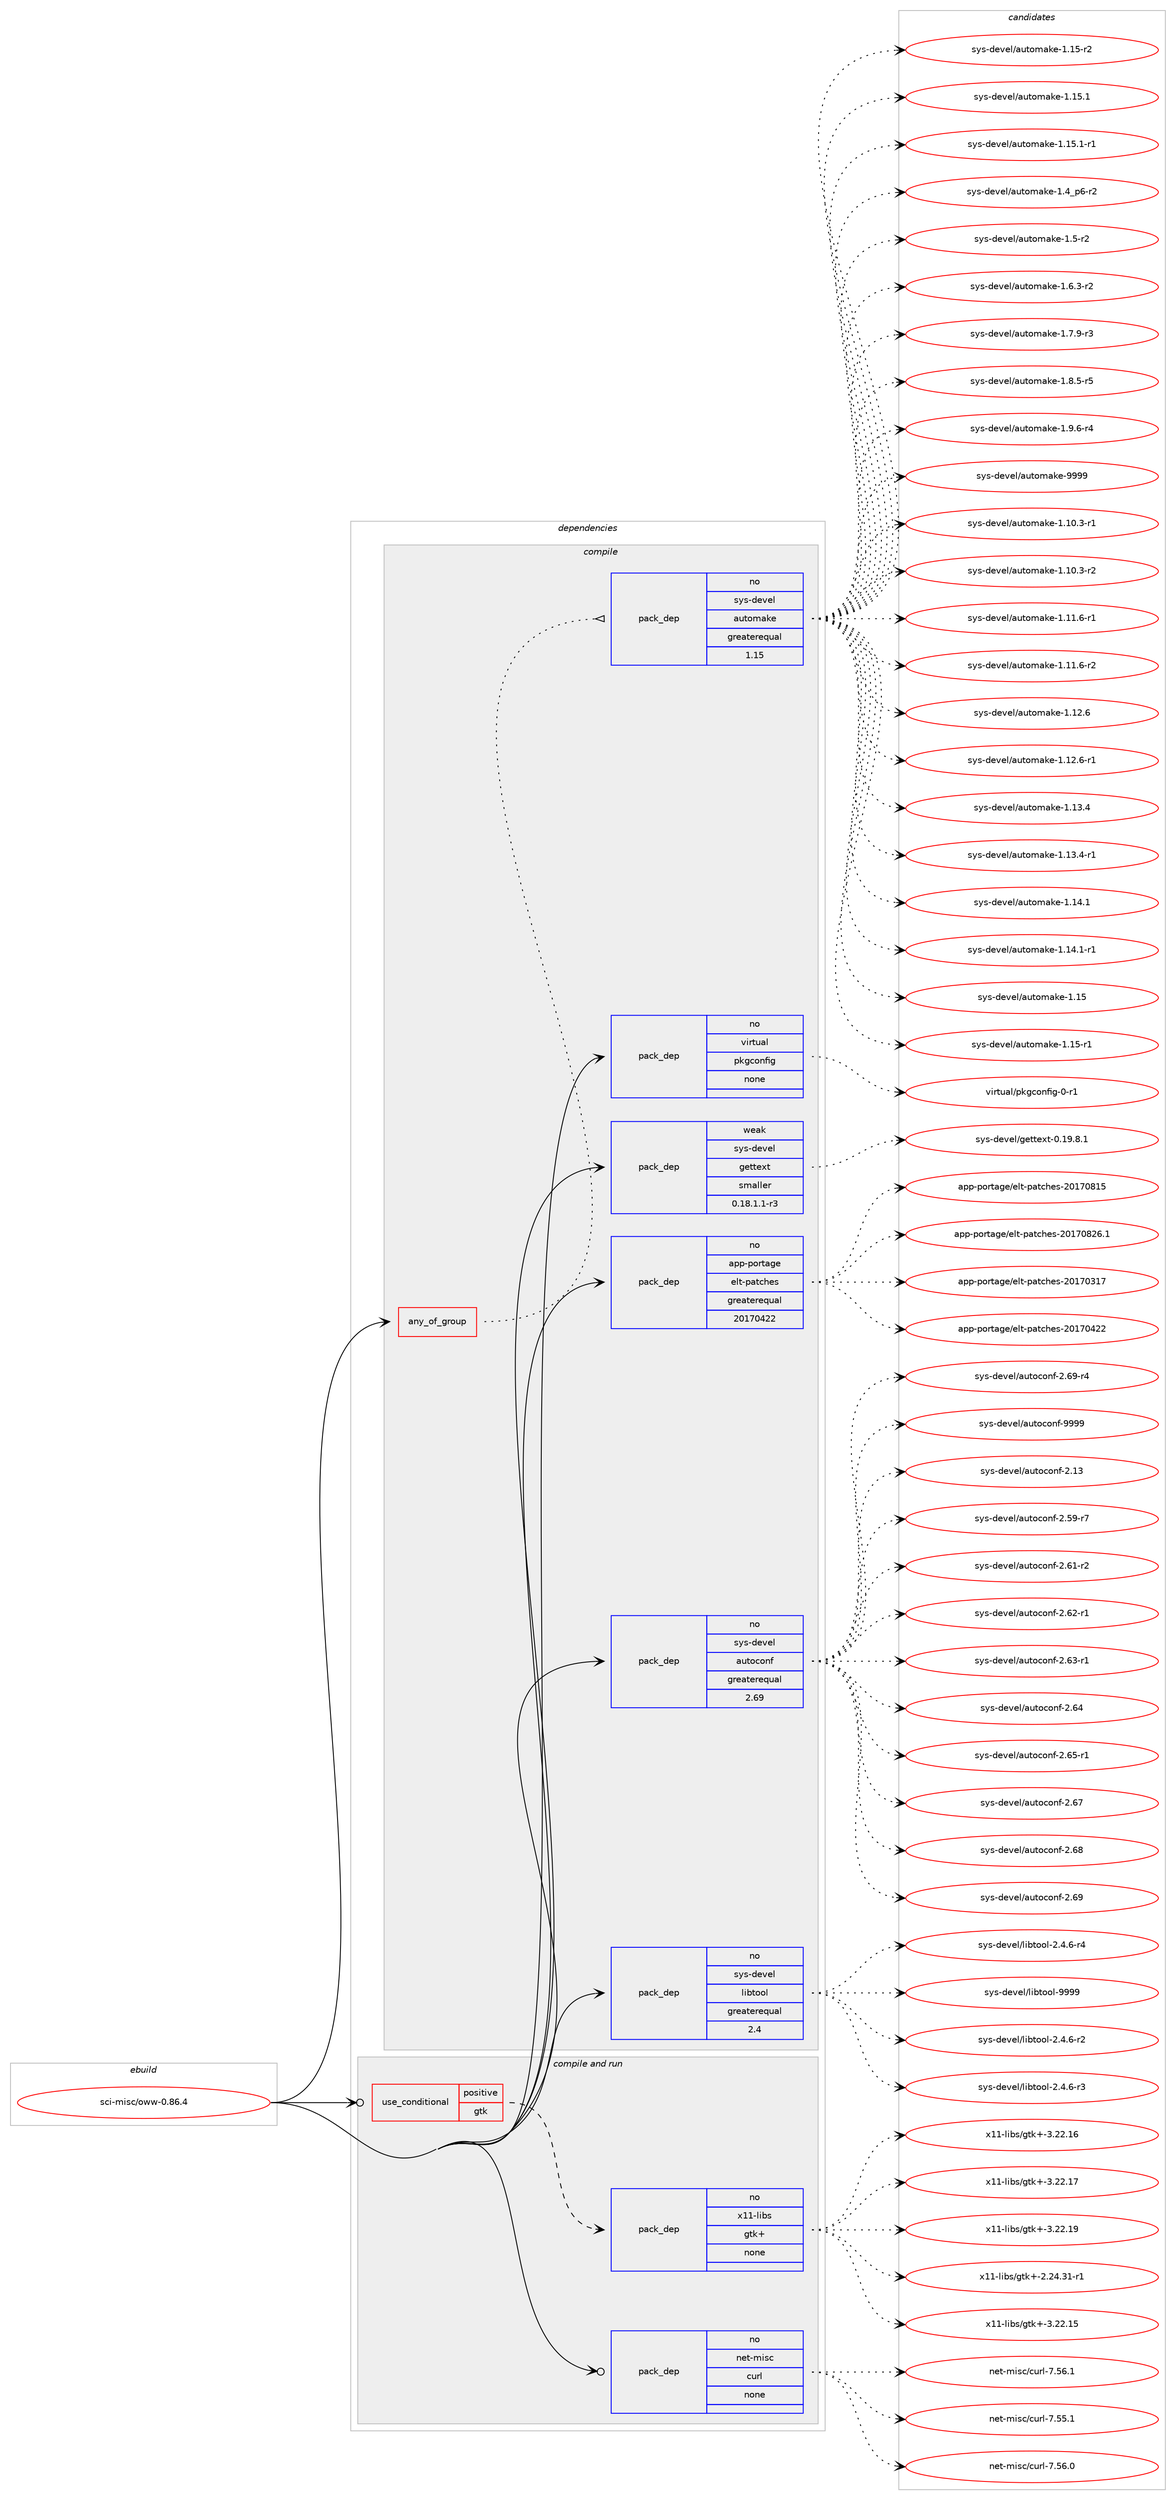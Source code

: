 digraph prolog {

# *************
# Graph options
# *************

newrank=true;
concentrate=true;
compound=true;
graph [rankdir=LR,fontname=Helvetica,fontsize=10,ranksep=1.5];#, ranksep=2.5, nodesep=0.2];
edge  [arrowhead=vee];
node  [fontname=Helvetica,fontsize=10];

# **********
# The ebuild
# **********

subgraph cluster_leftcol {
color=gray;
rank=same;
label=<<i>ebuild</i>>;
id [label="sci-misc/oww-0.86.4", color=red, width=4, href="../sci-misc/oww-0.86.4.svg"];
}

# ****************
# The dependencies
# ****************

subgraph cluster_midcol {
color=gray;
label=<<i>dependencies</i>>;
subgraph cluster_compile {
fillcolor="#eeeeee";
style=filled;
label=<<i>compile</i>>;
subgraph any7754 {
dependency457279 [label=<<TABLE BORDER="0" CELLBORDER="1" CELLSPACING="0" CELLPADDING="4"><TR><TD CELLPADDING="10">any_of_group</TD></TR></TABLE>>, shape=none, color=red];subgraph pack337488 {
dependency457280 [label=<<TABLE BORDER="0" CELLBORDER="1" CELLSPACING="0" CELLPADDING="4" WIDTH="220"><TR><TD ROWSPAN="6" CELLPADDING="30">pack_dep</TD></TR><TR><TD WIDTH="110">no</TD></TR><TR><TD>sys-devel</TD></TR><TR><TD>automake</TD></TR><TR><TD>greaterequal</TD></TR><TR><TD>1.15</TD></TR></TABLE>>, shape=none, color=blue];
}
dependency457279:e -> dependency457280:w [weight=20,style="dotted",arrowhead="oinv"];
}
id:e -> dependency457279:w [weight=20,style="solid",arrowhead="vee"];
subgraph pack337489 {
dependency457281 [label=<<TABLE BORDER="0" CELLBORDER="1" CELLSPACING="0" CELLPADDING="4" WIDTH="220"><TR><TD ROWSPAN="6" CELLPADDING="30">pack_dep</TD></TR><TR><TD WIDTH="110">no</TD></TR><TR><TD>app-portage</TD></TR><TR><TD>elt-patches</TD></TR><TR><TD>greaterequal</TD></TR><TR><TD>20170422</TD></TR></TABLE>>, shape=none, color=blue];
}
id:e -> dependency457281:w [weight=20,style="solid",arrowhead="vee"];
subgraph pack337490 {
dependency457282 [label=<<TABLE BORDER="0" CELLBORDER="1" CELLSPACING="0" CELLPADDING="4" WIDTH="220"><TR><TD ROWSPAN="6" CELLPADDING="30">pack_dep</TD></TR><TR><TD WIDTH="110">no</TD></TR><TR><TD>sys-devel</TD></TR><TR><TD>autoconf</TD></TR><TR><TD>greaterequal</TD></TR><TR><TD>2.69</TD></TR></TABLE>>, shape=none, color=blue];
}
id:e -> dependency457282:w [weight=20,style="solid",arrowhead="vee"];
subgraph pack337491 {
dependency457283 [label=<<TABLE BORDER="0" CELLBORDER="1" CELLSPACING="0" CELLPADDING="4" WIDTH="220"><TR><TD ROWSPAN="6" CELLPADDING="30">pack_dep</TD></TR><TR><TD WIDTH="110">no</TD></TR><TR><TD>sys-devel</TD></TR><TR><TD>libtool</TD></TR><TR><TD>greaterequal</TD></TR><TR><TD>2.4</TD></TR></TABLE>>, shape=none, color=blue];
}
id:e -> dependency457283:w [weight=20,style="solid",arrowhead="vee"];
subgraph pack337492 {
dependency457284 [label=<<TABLE BORDER="0" CELLBORDER="1" CELLSPACING="0" CELLPADDING="4" WIDTH="220"><TR><TD ROWSPAN="6" CELLPADDING="30">pack_dep</TD></TR><TR><TD WIDTH="110">no</TD></TR><TR><TD>virtual</TD></TR><TR><TD>pkgconfig</TD></TR><TR><TD>none</TD></TR><TR><TD></TD></TR></TABLE>>, shape=none, color=blue];
}
id:e -> dependency457284:w [weight=20,style="solid",arrowhead="vee"];
subgraph pack337493 {
dependency457285 [label=<<TABLE BORDER="0" CELLBORDER="1" CELLSPACING="0" CELLPADDING="4" WIDTH="220"><TR><TD ROWSPAN="6" CELLPADDING="30">pack_dep</TD></TR><TR><TD WIDTH="110">weak</TD></TR><TR><TD>sys-devel</TD></TR><TR><TD>gettext</TD></TR><TR><TD>smaller</TD></TR><TR><TD>0.18.1.1-r3</TD></TR></TABLE>>, shape=none, color=blue];
}
id:e -> dependency457285:w [weight=20,style="solid",arrowhead="vee"];
}
subgraph cluster_compileandrun {
fillcolor="#eeeeee";
style=filled;
label=<<i>compile and run</i>>;
subgraph cond111787 {
dependency457286 [label=<<TABLE BORDER="0" CELLBORDER="1" CELLSPACING="0" CELLPADDING="4"><TR><TD ROWSPAN="3" CELLPADDING="10">use_conditional</TD></TR><TR><TD>positive</TD></TR><TR><TD>gtk</TD></TR></TABLE>>, shape=none, color=red];
subgraph pack337494 {
dependency457287 [label=<<TABLE BORDER="0" CELLBORDER="1" CELLSPACING="0" CELLPADDING="4" WIDTH="220"><TR><TD ROWSPAN="6" CELLPADDING="30">pack_dep</TD></TR><TR><TD WIDTH="110">no</TD></TR><TR><TD>x11-libs</TD></TR><TR><TD>gtk+</TD></TR><TR><TD>none</TD></TR><TR><TD></TD></TR></TABLE>>, shape=none, color=blue];
}
dependency457286:e -> dependency457287:w [weight=20,style="dashed",arrowhead="vee"];
}
id:e -> dependency457286:w [weight=20,style="solid",arrowhead="odotvee"];
subgraph pack337495 {
dependency457288 [label=<<TABLE BORDER="0" CELLBORDER="1" CELLSPACING="0" CELLPADDING="4" WIDTH="220"><TR><TD ROWSPAN="6" CELLPADDING="30">pack_dep</TD></TR><TR><TD WIDTH="110">no</TD></TR><TR><TD>net-misc</TD></TR><TR><TD>curl</TD></TR><TR><TD>none</TD></TR><TR><TD></TD></TR></TABLE>>, shape=none, color=blue];
}
id:e -> dependency457288:w [weight=20,style="solid",arrowhead="odotvee"];
}
subgraph cluster_run {
fillcolor="#eeeeee";
style=filled;
label=<<i>run</i>>;
}
}

# **************
# The candidates
# **************

subgraph cluster_choices {
rank=same;
color=gray;
label=<<i>candidates</i>>;

subgraph choice337488 {
color=black;
nodesep=1;
choice11512111545100101118101108479711711611110997107101454946494846514511449 [label="sys-devel/automake-1.10.3-r1", color=red, width=4,href="../sys-devel/automake-1.10.3-r1.svg"];
choice11512111545100101118101108479711711611110997107101454946494846514511450 [label="sys-devel/automake-1.10.3-r2", color=red, width=4,href="../sys-devel/automake-1.10.3-r2.svg"];
choice11512111545100101118101108479711711611110997107101454946494946544511449 [label="sys-devel/automake-1.11.6-r1", color=red, width=4,href="../sys-devel/automake-1.11.6-r1.svg"];
choice11512111545100101118101108479711711611110997107101454946494946544511450 [label="sys-devel/automake-1.11.6-r2", color=red, width=4,href="../sys-devel/automake-1.11.6-r2.svg"];
choice1151211154510010111810110847971171161111099710710145494649504654 [label="sys-devel/automake-1.12.6", color=red, width=4,href="../sys-devel/automake-1.12.6.svg"];
choice11512111545100101118101108479711711611110997107101454946495046544511449 [label="sys-devel/automake-1.12.6-r1", color=red, width=4,href="../sys-devel/automake-1.12.6-r1.svg"];
choice1151211154510010111810110847971171161111099710710145494649514652 [label="sys-devel/automake-1.13.4", color=red, width=4,href="../sys-devel/automake-1.13.4.svg"];
choice11512111545100101118101108479711711611110997107101454946495146524511449 [label="sys-devel/automake-1.13.4-r1", color=red, width=4,href="../sys-devel/automake-1.13.4-r1.svg"];
choice1151211154510010111810110847971171161111099710710145494649524649 [label="sys-devel/automake-1.14.1", color=red, width=4,href="../sys-devel/automake-1.14.1.svg"];
choice11512111545100101118101108479711711611110997107101454946495246494511449 [label="sys-devel/automake-1.14.1-r1", color=red, width=4,href="../sys-devel/automake-1.14.1-r1.svg"];
choice115121115451001011181011084797117116111109971071014549464953 [label="sys-devel/automake-1.15", color=red, width=4,href="../sys-devel/automake-1.15.svg"];
choice1151211154510010111810110847971171161111099710710145494649534511449 [label="sys-devel/automake-1.15-r1", color=red, width=4,href="../sys-devel/automake-1.15-r1.svg"];
choice1151211154510010111810110847971171161111099710710145494649534511450 [label="sys-devel/automake-1.15-r2", color=red, width=4,href="../sys-devel/automake-1.15-r2.svg"];
choice1151211154510010111810110847971171161111099710710145494649534649 [label="sys-devel/automake-1.15.1", color=red, width=4,href="../sys-devel/automake-1.15.1.svg"];
choice11512111545100101118101108479711711611110997107101454946495346494511449 [label="sys-devel/automake-1.15.1-r1", color=red, width=4,href="../sys-devel/automake-1.15.1-r1.svg"];
choice115121115451001011181011084797117116111109971071014549465295112544511450 [label="sys-devel/automake-1.4_p6-r2", color=red, width=4,href="../sys-devel/automake-1.4_p6-r2.svg"];
choice11512111545100101118101108479711711611110997107101454946534511450 [label="sys-devel/automake-1.5-r2", color=red, width=4,href="../sys-devel/automake-1.5-r2.svg"];
choice115121115451001011181011084797117116111109971071014549465446514511450 [label="sys-devel/automake-1.6.3-r2", color=red, width=4,href="../sys-devel/automake-1.6.3-r2.svg"];
choice115121115451001011181011084797117116111109971071014549465546574511451 [label="sys-devel/automake-1.7.9-r3", color=red, width=4,href="../sys-devel/automake-1.7.9-r3.svg"];
choice115121115451001011181011084797117116111109971071014549465646534511453 [label="sys-devel/automake-1.8.5-r5", color=red, width=4,href="../sys-devel/automake-1.8.5-r5.svg"];
choice115121115451001011181011084797117116111109971071014549465746544511452 [label="sys-devel/automake-1.9.6-r4", color=red, width=4,href="../sys-devel/automake-1.9.6-r4.svg"];
choice115121115451001011181011084797117116111109971071014557575757 [label="sys-devel/automake-9999", color=red, width=4,href="../sys-devel/automake-9999.svg"];
dependency457280:e -> choice11512111545100101118101108479711711611110997107101454946494846514511449:w [style=dotted,weight="100"];
dependency457280:e -> choice11512111545100101118101108479711711611110997107101454946494846514511450:w [style=dotted,weight="100"];
dependency457280:e -> choice11512111545100101118101108479711711611110997107101454946494946544511449:w [style=dotted,weight="100"];
dependency457280:e -> choice11512111545100101118101108479711711611110997107101454946494946544511450:w [style=dotted,weight="100"];
dependency457280:e -> choice1151211154510010111810110847971171161111099710710145494649504654:w [style=dotted,weight="100"];
dependency457280:e -> choice11512111545100101118101108479711711611110997107101454946495046544511449:w [style=dotted,weight="100"];
dependency457280:e -> choice1151211154510010111810110847971171161111099710710145494649514652:w [style=dotted,weight="100"];
dependency457280:e -> choice11512111545100101118101108479711711611110997107101454946495146524511449:w [style=dotted,weight="100"];
dependency457280:e -> choice1151211154510010111810110847971171161111099710710145494649524649:w [style=dotted,weight="100"];
dependency457280:e -> choice11512111545100101118101108479711711611110997107101454946495246494511449:w [style=dotted,weight="100"];
dependency457280:e -> choice115121115451001011181011084797117116111109971071014549464953:w [style=dotted,weight="100"];
dependency457280:e -> choice1151211154510010111810110847971171161111099710710145494649534511449:w [style=dotted,weight="100"];
dependency457280:e -> choice1151211154510010111810110847971171161111099710710145494649534511450:w [style=dotted,weight="100"];
dependency457280:e -> choice1151211154510010111810110847971171161111099710710145494649534649:w [style=dotted,weight="100"];
dependency457280:e -> choice11512111545100101118101108479711711611110997107101454946495346494511449:w [style=dotted,weight="100"];
dependency457280:e -> choice115121115451001011181011084797117116111109971071014549465295112544511450:w [style=dotted,weight="100"];
dependency457280:e -> choice11512111545100101118101108479711711611110997107101454946534511450:w [style=dotted,weight="100"];
dependency457280:e -> choice115121115451001011181011084797117116111109971071014549465446514511450:w [style=dotted,weight="100"];
dependency457280:e -> choice115121115451001011181011084797117116111109971071014549465546574511451:w [style=dotted,weight="100"];
dependency457280:e -> choice115121115451001011181011084797117116111109971071014549465646534511453:w [style=dotted,weight="100"];
dependency457280:e -> choice115121115451001011181011084797117116111109971071014549465746544511452:w [style=dotted,weight="100"];
dependency457280:e -> choice115121115451001011181011084797117116111109971071014557575757:w [style=dotted,weight="100"];
}
subgraph choice337489 {
color=black;
nodesep=1;
choice97112112451121111141169710310147101108116451129711699104101115455048495548514955 [label="app-portage/elt-patches-20170317", color=red, width=4,href="../app-portage/elt-patches-20170317.svg"];
choice97112112451121111141169710310147101108116451129711699104101115455048495548525050 [label="app-portage/elt-patches-20170422", color=red, width=4,href="../app-portage/elt-patches-20170422.svg"];
choice97112112451121111141169710310147101108116451129711699104101115455048495548564953 [label="app-portage/elt-patches-20170815", color=red, width=4,href="../app-portage/elt-patches-20170815.svg"];
choice971121124511211111411697103101471011081164511297116991041011154550484955485650544649 [label="app-portage/elt-patches-20170826.1", color=red, width=4,href="../app-portage/elt-patches-20170826.1.svg"];
dependency457281:e -> choice97112112451121111141169710310147101108116451129711699104101115455048495548514955:w [style=dotted,weight="100"];
dependency457281:e -> choice97112112451121111141169710310147101108116451129711699104101115455048495548525050:w [style=dotted,weight="100"];
dependency457281:e -> choice97112112451121111141169710310147101108116451129711699104101115455048495548564953:w [style=dotted,weight="100"];
dependency457281:e -> choice971121124511211111411697103101471011081164511297116991041011154550484955485650544649:w [style=dotted,weight="100"];
}
subgraph choice337490 {
color=black;
nodesep=1;
choice115121115451001011181011084797117116111991111101024550464951 [label="sys-devel/autoconf-2.13", color=red, width=4,href="../sys-devel/autoconf-2.13.svg"];
choice1151211154510010111810110847971171161119911111010245504653574511455 [label="sys-devel/autoconf-2.59-r7", color=red, width=4,href="../sys-devel/autoconf-2.59-r7.svg"];
choice1151211154510010111810110847971171161119911111010245504654494511450 [label="sys-devel/autoconf-2.61-r2", color=red, width=4,href="../sys-devel/autoconf-2.61-r2.svg"];
choice1151211154510010111810110847971171161119911111010245504654504511449 [label="sys-devel/autoconf-2.62-r1", color=red, width=4,href="../sys-devel/autoconf-2.62-r1.svg"];
choice1151211154510010111810110847971171161119911111010245504654514511449 [label="sys-devel/autoconf-2.63-r1", color=red, width=4,href="../sys-devel/autoconf-2.63-r1.svg"];
choice115121115451001011181011084797117116111991111101024550465452 [label="sys-devel/autoconf-2.64", color=red, width=4,href="../sys-devel/autoconf-2.64.svg"];
choice1151211154510010111810110847971171161119911111010245504654534511449 [label="sys-devel/autoconf-2.65-r1", color=red, width=4,href="../sys-devel/autoconf-2.65-r1.svg"];
choice115121115451001011181011084797117116111991111101024550465455 [label="sys-devel/autoconf-2.67", color=red, width=4,href="../sys-devel/autoconf-2.67.svg"];
choice115121115451001011181011084797117116111991111101024550465456 [label="sys-devel/autoconf-2.68", color=red, width=4,href="../sys-devel/autoconf-2.68.svg"];
choice115121115451001011181011084797117116111991111101024550465457 [label="sys-devel/autoconf-2.69", color=red, width=4,href="../sys-devel/autoconf-2.69.svg"];
choice1151211154510010111810110847971171161119911111010245504654574511452 [label="sys-devel/autoconf-2.69-r4", color=red, width=4,href="../sys-devel/autoconf-2.69-r4.svg"];
choice115121115451001011181011084797117116111991111101024557575757 [label="sys-devel/autoconf-9999", color=red, width=4,href="../sys-devel/autoconf-9999.svg"];
dependency457282:e -> choice115121115451001011181011084797117116111991111101024550464951:w [style=dotted,weight="100"];
dependency457282:e -> choice1151211154510010111810110847971171161119911111010245504653574511455:w [style=dotted,weight="100"];
dependency457282:e -> choice1151211154510010111810110847971171161119911111010245504654494511450:w [style=dotted,weight="100"];
dependency457282:e -> choice1151211154510010111810110847971171161119911111010245504654504511449:w [style=dotted,weight="100"];
dependency457282:e -> choice1151211154510010111810110847971171161119911111010245504654514511449:w [style=dotted,weight="100"];
dependency457282:e -> choice115121115451001011181011084797117116111991111101024550465452:w [style=dotted,weight="100"];
dependency457282:e -> choice1151211154510010111810110847971171161119911111010245504654534511449:w [style=dotted,weight="100"];
dependency457282:e -> choice115121115451001011181011084797117116111991111101024550465455:w [style=dotted,weight="100"];
dependency457282:e -> choice115121115451001011181011084797117116111991111101024550465456:w [style=dotted,weight="100"];
dependency457282:e -> choice115121115451001011181011084797117116111991111101024550465457:w [style=dotted,weight="100"];
dependency457282:e -> choice1151211154510010111810110847971171161119911111010245504654574511452:w [style=dotted,weight="100"];
dependency457282:e -> choice115121115451001011181011084797117116111991111101024557575757:w [style=dotted,weight="100"];
}
subgraph choice337491 {
color=black;
nodesep=1;
choice1151211154510010111810110847108105981161111111084550465246544511450 [label="sys-devel/libtool-2.4.6-r2", color=red, width=4,href="../sys-devel/libtool-2.4.6-r2.svg"];
choice1151211154510010111810110847108105981161111111084550465246544511451 [label="sys-devel/libtool-2.4.6-r3", color=red, width=4,href="../sys-devel/libtool-2.4.6-r3.svg"];
choice1151211154510010111810110847108105981161111111084550465246544511452 [label="sys-devel/libtool-2.4.6-r4", color=red, width=4,href="../sys-devel/libtool-2.4.6-r4.svg"];
choice1151211154510010111810110847108105981161111111084557575757 [label="sys-devel/libtool-9999", color=red, width=4,href="../sys-devel/libtool-9999.svg"];
dependency457283:e -> choice1151211154510010111810110847108105981161111111084550465246544511450:w [style=dotted,weight="100"];
dependency457283:e -> choice1151211154510010111810110847108105981161111111084550465246544511451:w [style=dotted,weight="100"];
dependency457283:e -> choice1151211154510010111810110847108105981161111111084550465246544511452:w [style=dotted,weight="100"];
dependency457283:e -> choice1151211154510010111810110847108105981161111111084557575757:w [style=dotted,weight="100"];
}
subgraph choice337492 {
color=black;
nodesep=1;
choice11810511411611797108471121071039911111010210510345484511449 [label="virtual/pkgconfig-0-r1", color=red, width=4,href="../virtual/pkgconfig-0-r1.svg"];
dependency457284:e -> choice11810511411611797108471121071039911111010210510345484511449:w [style=dotted,weight="100"];
}
subgraph choice337493 {
color=black;
nodesep=1;
choice1151211154510010111810110847103101116116101120116454846495746564649 [label="sys-devel/gettext-0.19.8.1", color=red, width=4,href="../sys-devel/gettext-0.19.8.1.svg"];
dependency457285:e -> choice1151211154510010111810110847103101116116101120116454846495746564649:w [style=dotted,weight="100"];
}
subgraph choice337494 {
color=black;
nodesep=1;
choice12049494510810598115471031161074345504650524651494511449 [label="x11-libs/gtk+-2.24.31-r1", color=red, width=4,href="../x11-libs/gtk+-2.24.31-r1.svg"];
choice1204949451081059811547103116107434551465050464953 [label="x11-libs/gtk+-3.22.15", color=red, width=4,href="../x11-libs/gtk+-3.22.15.svg"];
choice1204949451081059811547103116107434551465050464954 [label="x11-libs/gtk+-3.22.16", color=red, width=4,href="../x11-libs/gtk+-3.22.16.svg"];
choice1204949451081059811547103116107434551465050464955 [label="x11-libs/gtk+-3.22.17", color=red, width=4,href="../x11-libs/gtk+-3.22.17.svg"];
choice1204949451081059811547103116107434551465050464957 [label="x11-libs/gtk+-3.22.19", color=red, width=4,href="../x11-libs/gtk+-3.22.19.svg"];
dependency457287:e -> choice12049494510810598115471031161074345504650524651494511449:w [style=dotted,weight="100"];
dependency457287:e -> choice1204949451081059811547103116107434551465050464953:w [style=dotted,weight="100"];
dependency457287:e -> choice1204949451081059811547103116107434551465050464954:w [style=dotted,weight="100"];
dependency457287:e -> choice1204949451081059811547103116107434551465050464955:w [style=dotted,weight="100"];
dependency457287:e -> choice1204949451081059811547103116107434551465050464957:w [style=dotted,weight="100"];
}
subgraph choice337495 {
color=black;
nodesep=1;
choice1101011164510910511599479911711410845554653534649 [label="net-misc/curl-7.55.1", color=red, width=4,href="../net-misc/curl-7.55.1.svg"];
choice1101011164510910511599479911711410845554653544648 [label="net-misc/curl-7.56.0", color=red, width=4,href="../net-misc/curl-7.56.0.svg"];
choice1101011164510910511599479911711410845554653544649 [label="net-misc/curl-7.56.1", color=red, width=4,href="../net-misc/curl-7.56.1.svg"];
dependency457288:e -> choice1101011164510910511599479911711410845554653534649:w [style=dotted,weight="100"];
dependency457288:e -> choice1101011164510910511599479911711410845554653544648:w [style=dotted,weight="100"];
dependency457288:e -> choice1101011164510910511599479911711410845554653544649:w [style=dotted,weight="100"];
}
}

}

